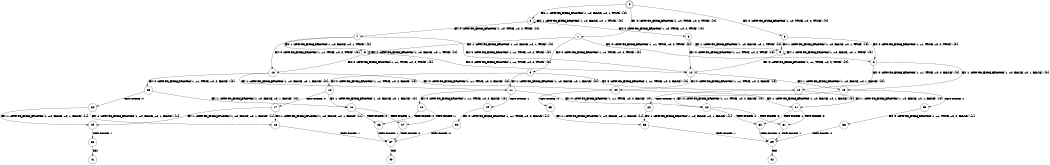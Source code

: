 digraph BCG {
size = "7, 10.5";
center = TRUE;
node [shape = circle];
0 [peripheries = 2];
0 -> 1 [label = "EX !0 !ATOMIC_EXCH_BRANCH (1, +0, TRUE, +0, 2, TRUE) !{0}"];
0 -> 2 [label = "EX !1 !ATOMIC_EXCH_BRANCH (1, +0, FALSE, +0, 1, TRUE) !{0}"];
0 -> 3 [label = "EX !0 !ATOMIC_EXCH_BRANCH (1, +0, TRUE, +0, 2, TRUE) !{0}"];
1 -> 4 [label = "EX !0 !ATOMIC_EXCH_BRANCH (1, +1, TRUE, +0, 2, TRUE) !{0}"];
1 -> 5 [label = "EX !1 !ATOMIC_EXCH_BRANCH (1, +0, FALSE, +0, 1, TRUE) !{0}"];
1 -> 6 [label = "EX !0 !ATOMIC_EXCH_BRANCH (1, +1, TRUE, +0, 2, TRUE) !{0}"];
2 -> 2 [label = "EX !1 !ATOMIC_EXCH_BRANCH (1, +0, FALSE, +0, 1, TRUE) !{0}"];
2 -> 7 [label = "EX !0 !ATOMIC_EXCH_BRANCH (1, +0, TRUE, +0, 2, TRUE) !{0}"];
2 -> 8 [label = "EX !0 !ATOMIC_EXCH_BRANCH (1, +0, TRUE, +0, 2, TRUE) !{0}"];
3 -> 9 [label = "EX !1 !ATOMIC_EXCH_BRANCH (1, +0, FALSE, +0, 1, TRUE) !{0}"];
3 -> 6 [label = "EX !0 !ATOMIC_EXCH_BRANCH (1, +1, TRUE, +0, 2, TRUE) !{0}"];
4 -> 10 [label = "EX !0 !ATOMIC_EXCH_BRANCH (1, +1, TRUE, +0, 2, FALSE) !{0}"];
4 -> 11 [label = "EX !1 !ATOMIC_EXCH_BRANCH (1, +0, FALSE, +0, 1, FALSE) !{0}"];
4 -> 12 [label = "EX !0 !ATOMIC_EXCH_BRANCH (1, +1, TRUE, +0, 2, FALSE) !{0}"];
5 -> 13 [label = "EX !0 !ATOMIC_EXCH_BRANCH (1, +1, TRUE, +0, 2, TRUE) !{0}"];
5 -> 5 [label = "EX !1 !ATOMIC_EXCH_BRANCH (1, +0, FALSE, +0, 1, TRUE) !{0}"];
5 -> 14 [label = "EX !0 !ATOMIC_EXCH_BRANCH (1, +1, TRUE, +0, 2, TRUE) !{0}"];
6 -> 15 [label = "EX !1 !ATOMIC_EXCH_BRANCH (1, +0, FALSE, +0, 1, FALSE) !{0}"];
6 -> 12 [label = "EX !0 !ATOMIC_EXCH_BRANCH (1, +1, TRUE, +0, 2, FALSE) !{0}"];
7 -> 13 [label = "EX !0 !ATOMIC_EXCH_BRANCH (1, +1, TRUE, +0, 2, TRUE) !{0}"];
7 -> 5 [label = "EX !1 !ATOMIC_EXCH_BRANCH (1, +0, FALSE, +0, 1, TRUE) !{0}"];
7 -> 14 [label = "EX !0 !ATOMIC_EXCH_BRANCH (1, +1, TRUE, +0, 2, TRUE) !{0}"];
8 -> 9 [label = "EX !1 !ATOMIC_EXCH_BRANCH (1, +0, FALSE, +0, 1, TRUE) !{0}"];
8 -> 14 [label = "EX !0 !ATOMIC_EXCH_BRANCH (1, +1, TRUE, +0, 2, TRUE) !{0}"];
9 -> 9 [label = "EX !1 !ATOMIC_EXCH_BRANCH (1, +0, FALSE, +0, 1, TRUE) !{0}"];
9 -> 14 [label = "EX !0 !ATOMIC_EXCH_BRANCH (1, +1, TRUE, +0, 2, TRUE) !{0}"];
10 -> 16 [label = "EX !1 !ATOMIC_EXCH_BRANCH (1, +0, FALSE, +0, 1, FALSE) !{0}"];
10 -> 17 [label = "TERMINATE !0"];
11 -> 18 [label = "EX !0 !ATOMIC_EXCH_BRANCH (1, +1, TRUE, +0, 2, FALSE) !{0}"];
11 -> 19 [label = "TERMINATE !1"];
11 -> 20 [label = "EX !0 !ATOMIC_EXCH_BRANCH (1, +1, TRUE, +0, 2, FALSE) !{0}"];
12 -> 21 [label = "EX !1 !ATOMIC_EXCH_BRANCH (1, +0, FALSE, +0, 1, FALSE) !{0}"];
12 -> 22 [label = "TERMINATE !0"];
13 -> 23 [label = "EX !0 !ATOMIC_EXCH_BRANCH (1, +1, TRUE, +0, 2, FALSE) !{0}"];
13 -> 11 [label = "EX !1 !ATOMIC_EXCH_BRANCH (1, +0, FALSE, +0, 1, FALSE) !{0}"];
13 -> 24 [label = "EX !0 !ATOMIC_EXCH_BRANCH (1, +1, TRUE, +0, 2, FALSE) !{0}"];
14 -> 15 [label = "EX !1 !ATOMIC_EXCH_BRANCH (1, +0, FALSE, +0, 1, FALSE) !{0}"];
14 -> 24 [label = "EX !0 !ATOMIC_EXCH_BRANCH (1, +1, TRUE, +0, 2, FALSE) !{0}"];
15 -> 25 [label = "TERMINATE !1"];
15 -> 20 [label = "EX !0 !ATOMIC_EXCH_BRANCH (1, +1, TRUE, +0, 2, FALSE) !{0}"];
16 -> 26 [label = "TERMINATE !0"];
16 -> 27 [label = "TERMINATE !1"];
17 -> 28 [label = "EX !1 !ATOMIC_EXCH_BRANCH (1, +0, FALSE, +0, 1, FALSE) !{1}"];
17 -> 29 [label = "EX !1 !ATOMIC_EXCH_BRANCH (1, +0, FALSE, +0, 1, FALSE) !{1}"];
18 -> 26 [label = "TERMINATE !0"];
18 -> 27 [label = "TERMINATE !1"];
19 -> 30 [label = "EX !0 !ATOMIC_EXCH_BRANCH (1, +1, TRUE, +0, 2, FALSE) !{1}"];
20 -> 31 [label = "TERMINATE !0"];
20 -> 32 [label = "TERMINATE !1"];
21 -> 31 [label = "TERMINATE !0"];
21 -> 32 [label = "TERMINATE !1"];
22 -> 33 [label = "EX !1 !ATOMIC_EXCH_BRANCH (1, +0, FALSE, +0, 1, FALSE) !{1}"];
23 -> 16 [label = "EX !1 !ATOMIC_EXCH_BRANCH (1, +0, FALSE, +0, 1, FALSE) !{0}"];
23 -> 34 [label = "TERMINATE !0"];
24 -> 21 [label = "EX !1 !ATOMIC_EXCH_BRANCH (1, +0, FALSE, +0, 1, FALSE) !{0}"];
24 -> 35 [label = "TERMINATE !0"];
25 -> 36 [label = "EX !0 !ATOMIC_EXCH_BRANCH (1, +1, TRUE, +0, 2, FALSE) !{1}"];
26 -> 37 [label = "TERMINATE !1"];
27 -> 37 [label = "TERMINATE !0"];
28 -> 37 [label = "TERMINATE !1"];
29 -> 38 [label = "TERMINATE !1"];
30 -> 37 [label = "TERMINATE !0"];
31 -> 39 [label = "TERMINATE !1"];
32 -> 39 [label = "TERMINATE !0"];
33 -> 39 [label = "TERMINATE !1"];
34 -> 28 [label = "EX !1 !ATOMIC_EXCH_BRANCH (1, +0, FALSE, +0, 1, FALSE) !{1}"];
34 -> 29 [label = "EX !1 !ATOMIC_EXCH_BRANCH (1, +0, FALSE, +0, 1, FALSE) !{1}"];
35 -> 33 [label = "EX !1 !ATOMIC_EXCH_BRANCH (1, +0, FALSE, +0, 1, FALSE) !{1}"];
36 -> 39 [label = "TERMINATE !0"];
37 -> 40 [label = "exit"];
38 -> 41 [label = "exit"];
39 -> 42 [label = "exit"];
}
